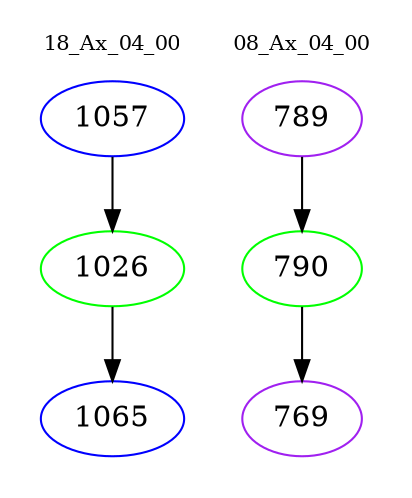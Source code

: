 digraph{
subgraph cluster_0 {
color = white
label = "18_Ax_04_00";
fontsize=10;
T0_1057 [label="1057", color="blue"]
T0_1057 -> T0_1026 [color="black"]
T0_1026 [label="1026", color="green"]
T0_1026 -> T0_1065 [color="black"]
T0_1065 [label="1065", color="blue"]
}
subgraph cluster_1 {
color = white
label = "08_Ax_04_00";
fontsize=10;
T1_789 [label="789", color="purple"]
T1_789 -> T1_790 [color="black"]
T1_790 [label="790", color="green"]
T1_790 -> T1_769 [color="black"]
T1_769 [label="769", color="purple"]
}
}

